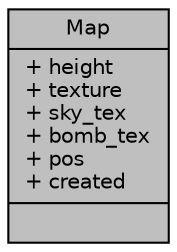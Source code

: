 digraph "Map"
{
 // LATEX_PDF_SIZE
  edge [fontname="Helvetica",fontsize="10",labelfontname="Helvetica",labelfontsize="10"];
  node [fontname="Helvetica",fontsize="10",shape=record];
  Node1 [label="{Map\n|+ height\l+ texture\l+ sky_tex\l+ bomb_tex\l+ pos\l+ created\l|}",height=0.2,width=0.4,color="black", fillcolor="grey75", style="filled", fontcolor="black",tooltip="structure used for representing map"];
}
